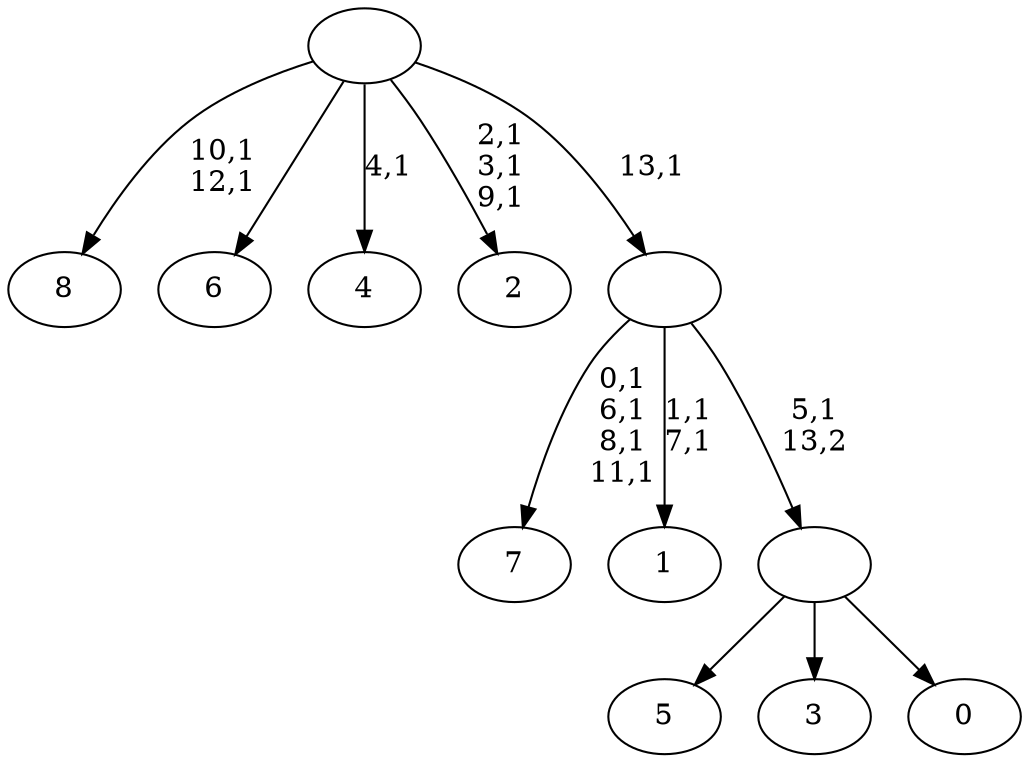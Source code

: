 digraph T {
	23 [label="8"]
	20 [label="7"]
	15 [label="6"]
	14 [label="5"]
	13 [label="4"]
	11 [label="3"]
	10 [label="2"]
	6 [label="1"]
	3 [label="0"]
	2 [label=""]
	1 [label=""]
	0 [label=""]
	2 -> 14 [label=""]
	2 -> 11 [label=""]
	2 -> 3 [label=""]
	1 -> 6 [label="1,1\n7,1"]
	1 -> 20 [label="0,1\n6,1\n8,1\n11,1"]
	1 -> 2 [label="5,1\n13,2"]
	0 -> 10 [label="2,1\n3,1\n9,1"]
	0 -> 13 [label="4,1"]
	0 -> 23 [label="10,1\n12,1"]
	0 -> 15 [label=""]
	0 -> 1 [label="13,1"]
}
